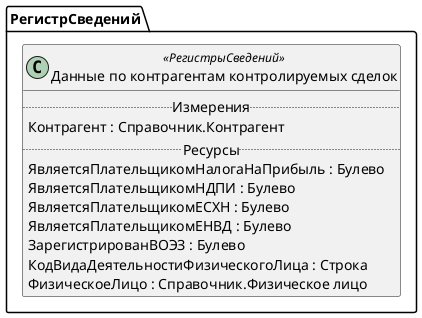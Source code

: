 ﻿@startuml ДанныеПоКонтрагентамКонтролируемыхСделок
'!include templates.wsd
'..\include templates.wsd
class РегистрСведений.ДанныеПоКонтрагентамКонтролируемыхСделок as "Данные по контрагентам контролируемых сделок" <<РегистрыСведений>>
{
..Измерения..
Контрагент : Справочник.Контрагент
..Ресурсы..
ЯвляетсяПлательщикомНалогаНаПрибыль : Булево
ЯвляетсяПлательщикомНДПИ : Булево
ЯвляетсяПлательщикомЕСХН : Булево
ЯвляетсяПлательщикомЕНВД : Булево
ЗарегистрированВОЭЗ : Булево
КодВидаДеятельностиФизическогоЛица : Строка
ФизическоеЛицо : Справочник.Физическое лицо
}
@enduml
